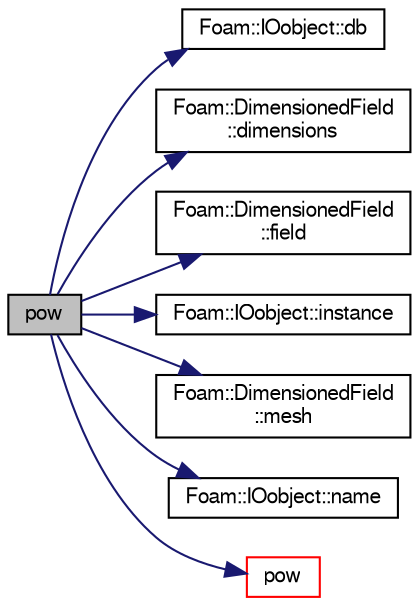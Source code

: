 digraph "pow"
{
  bgcolor="transparent";
  edge [fontname="FreeSans",fontsize="10",labelfontname="FreeSans",labelfontsize="10"];
  node [fontname="FreeSans",fontsize="10",shape=record];
  rankdir="LR";
  Node60989 [label="pow",height=0.2,width=0.4,color="black", fillcolor="grey75", style="filled", fontcolor="black"];
  Node60989 -> Node60990 [color="midnightblue",fontsize="10",style="solid",fontname="FreeSans"];
  Node60990 [label="Foam::IOobject::db",height=0.2,width=0.4,color="black",URL="$a26142.html#a65cc75d9f80b1df5c3184fb2274a97f1",tooltip="Return the local objectRegistry. "];
  Node60989 -> Node60991 [color="midnightblue",fontsize="10",style="solid",fontname="FreeSans"];
  Node60991 [label="Foam::DimensionedField\l::dimensions",height=0.2,width=0.4,color="black",URL="$a26390.html#a66989c1e0666e0d0c93a2056ce75599e",tooltip="Return dimensions. "];
  Node60989 -> Node60992 [color="midnightblue",fontsize="10",style="solid",fontname="FreeSans"];
  Node60992 [label="Foam::DimensionedField\l::field",height=0.2,width=0.4,color="black",URL="$a26390.html#a969c81597ae68f5a36efafe599ec1e89"];
  Node60989 -> Node60993 [color="midnightblue",fontsize="10",style="solid",fontname="FreeSans"];
  Node60993 [label="Foam::IOobject::instance",height=0.2,width=0.4,color="black",URL="$a26142.html#acac6de003b420b848571b5064e50ed89"];
  Node60989 -> Node60994 [color="midnightblue",fontsize="10",style="solid",fontname="FreeSans"];
  Node60994 [label="Foam::DimensionedField\l::mesh",height=0.2,width=0.4,color="black",URL="$a26390.html#a8f1110830348a1448a14ab5e3cf47e3b",tooltip="Return mesh. "];
  Node60989 -> Node60995 [color="midnightblue",fontsize="10",style="solid",fontname="FreeSans"];
  Node60995 [label="Foam::IOobject::name",height=0.2,width=0.4,color="black",URL="$a26142.html#acc80e00a8ac919288fb55bd14cc88bf6",tooltip="Return name. "];
  Node60989 -> Node60996 [color="midnightblue",fontsize="10",style="solid",fontname="FreeSans"];
  Node60996 [label="pow",height=0.2,width=0.4,color="red",URL="$a21124.html#a7500c8e9d27a442adc75e287de074c7c"];
}
